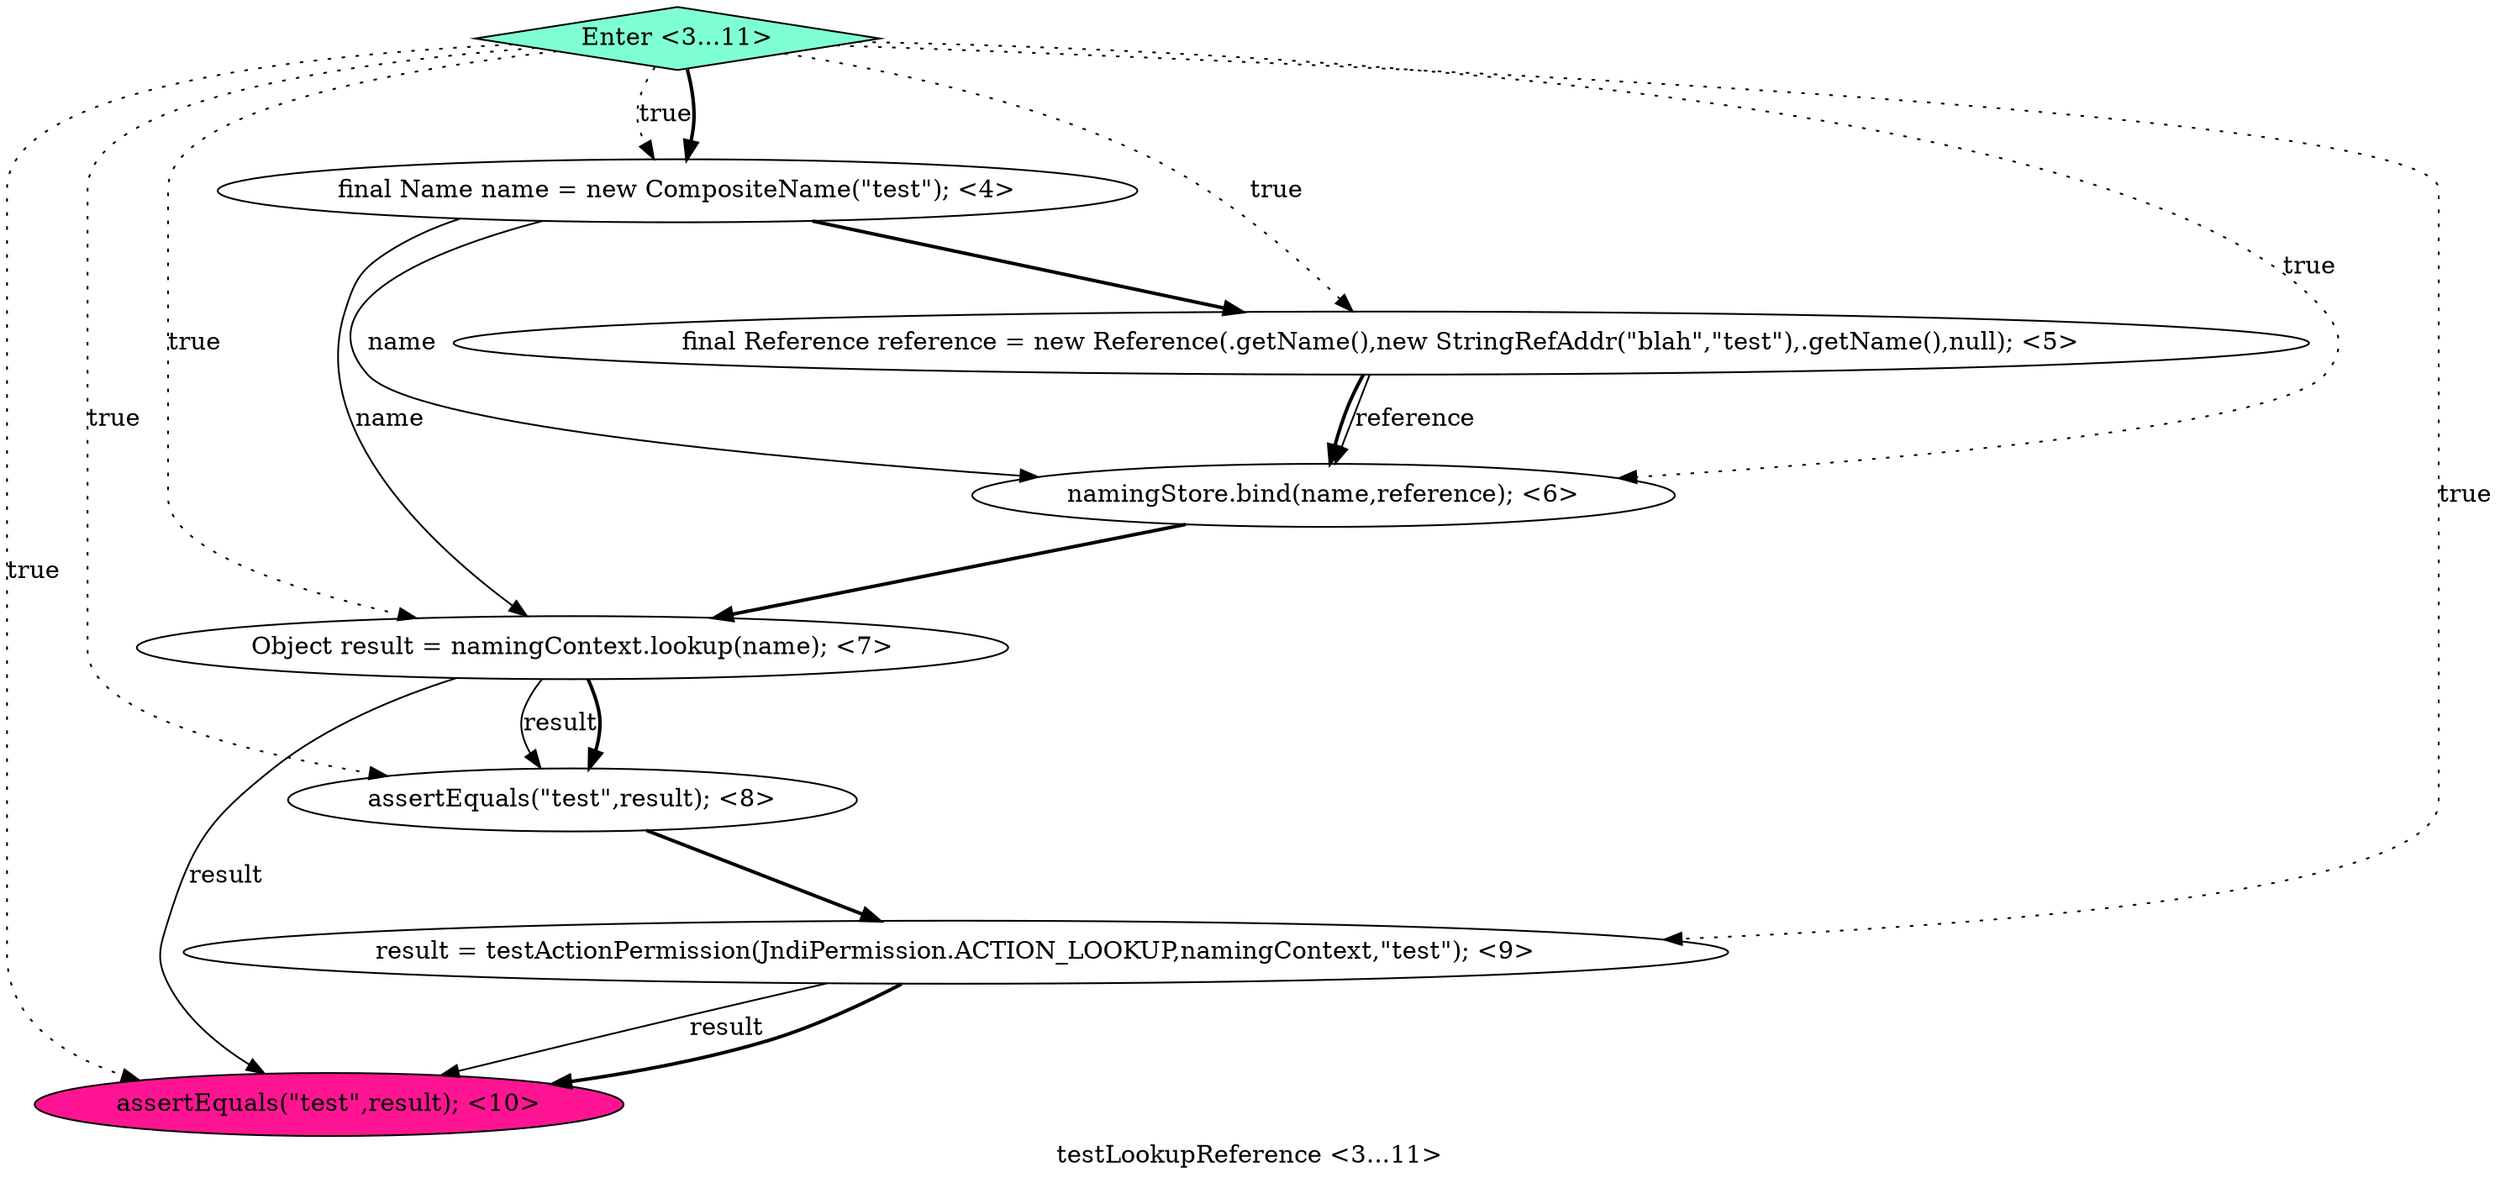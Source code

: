 digraph PDG {
label = "testLookupReference <3...11>";
0.7 [style = filled, label = "Enter <3...11>", fillcolor = aquamarine, shape = diamond];
0.6 [style = filled, label = "assertEquals(\"test\",result); <10>", fillcolor = deeppink, shape = ellipse];
0.0 [style = filled, label = "final Name name = new CompositeName(\"test\"); <4>", fillcolor = white, shape = ellipse];
0.2 [style = filled, label = "namingStore.bind(name,reference); <6>", fillcolor = white, shape = ellipse];
0.3 [style = filled, label = "Object result = namingContext.lookup(name); <7>", fillcolor = white, shape = ellipse];
0.5 [style = filled, label = "result = testActionPermission(JndiPermission.ACTION_LOOKUP,namingContext,\"test\"); <9>", fillcolor = white, shape = ellipse];
0.4 [style = filled, label = "assertEquals(\"test\",result); <8>", fillcolor = white, shape = ellipse];
0.1 [style = filled, label = "final Reference reference = new Reference(.getName(),new StringRefAddr(\"blah\",\"test\"),.getName(),null); <5>", fillcolor = white, shape = ellipse];
0.0 -> 0.1 [style = bold, label=""];
0.0 -> 0.2 [style = solid, label="name"];
0.0 -> 0.3 [style = solid, label="name"];
0.1 -> 0.2 [style = solid, label="reference"];
0.1 -> 0.2 [style = bold, label=""];
0.2 -> 0.3 [style = bold, label=""];
0.3 -> 0.4 [style = solid, label="result"];
0.3 -> 0.4 [style = bold, label=""];
0.3 -> 0.6 [style = solid, label="result"];
0.4 -> 0.5 [style = bold, label=""];
0.5 -> 0.6 [style = solid, label="result"];
0.5 -> 0.6 [style = bold, label=""];
0.7 -> 0.0 [style = dotted, label="true"];
0.7 -> 0.0 [style = bold, label=""];
0.7 -> 0.1 [style = dotted, label="true"];
0.7 -> 0.2 [style = dotted, label="true"];
0.7 -> 0.3 [style = dotted, label="true"];
0.7 -> 0.4 [style = dotted, label="true"];
0.7 -> 0.5 [style = dotted, label="true"];
0.7 -> 0.6 [style = dotted, label="true"];
}
